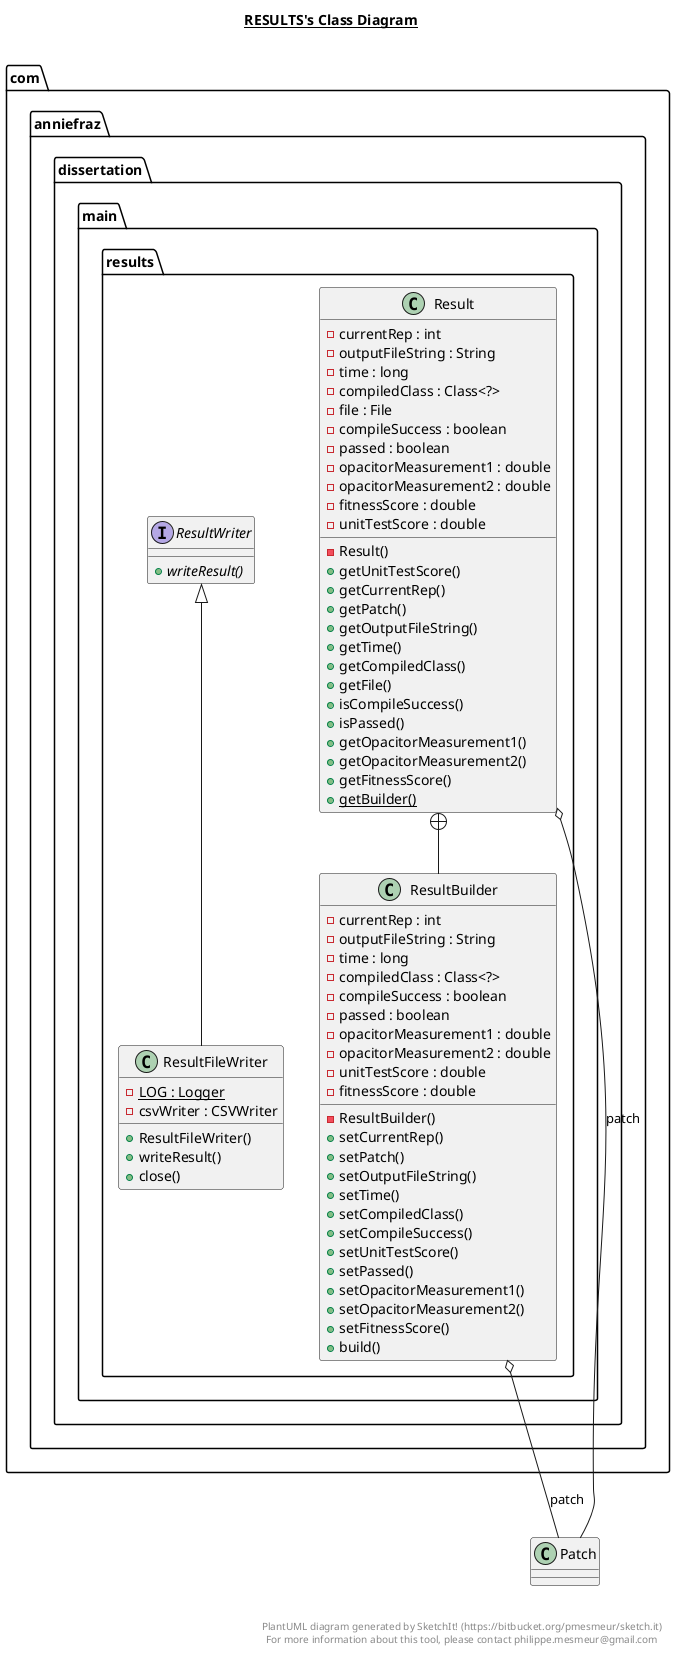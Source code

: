@startuml

title __RESULTS's Class Diagram__\n

  package com.anniefraz.dissertation.main.results {
    class Result {
        - currentRep : int
        - outputFileString : String
        - time : long
        - compiledClass : Class<?>
        - file : File
        - compileSuccess : boolean
        - passed : boolean
        - opacitorMeasurement1 : double
        - opacitorMeasurement2 : double
        - fitnessScore : double
        - unitTestScore : double
        - Result()
        + getUnitTestScore()
        + getCurrentRep()
        + getPatch()
        + getOutputFileString()
        + getTime()
        + getCompiledClass()
        + getFile()
        + isCompileSuccess()
        + isPassed()
        + getOpacitorMeasurement1()
        + getOpacitorMeasurement2()
        + getFitnessScore()
        {static} + getBuilder()
    }
  }
  

  package com.anniefraz.dissertation.main.results {
    class ResultBuilder {
        - currentRep : int
        - outputFileString : String
        - time : long
        - compiledClass : Class<?>
        - compileSuccess : boolean
        - passed : boolean
        - opacitorMeasurement1 : double
        - opacitorMeasurement2 : double
        - unitTestScore : double
        - fitnessScore : double
        - ResultBuilder()
        + setCurrentRep()
        + setPatch()
        + setOutputFileString()
        + setTime()
        + setCompiledClass()
        + setCompileSuccess()
        + setUnitTestScore()
        + setPassed()
        + setOpacitorMeasurement1()
        + setOpacitorMeasurement2()
        + setFitnessScore()
        + build()
    }
  }
  

  package com.anniefraz.dissertation.main.results {
    class ResultFileWriter {
        {static} - LOG : Logger
        - csvWriter : CSVWriter
        + ResultFileWriter()
        + writeResult()
        + close()
    }
  }
  

  package com.anniefraz.dissertation.main.results {
    interface ResultWriter {
        {abstract} + writeResult()
    }
  }
  

  Result o-- Patch : patch
  Result +-down- ResultBuilder
  ResultBuilder o-- Patch : patch
  ResultFileWriter -up-|> ResultWriter


right footer


PlantUML diagram generated by SketchIt! (https://bitbucket.org/pmesmeur/sketch.it)
For more information about this tool, please contact philippe.mesmeur@gmail.com
endfooter

@enduml
